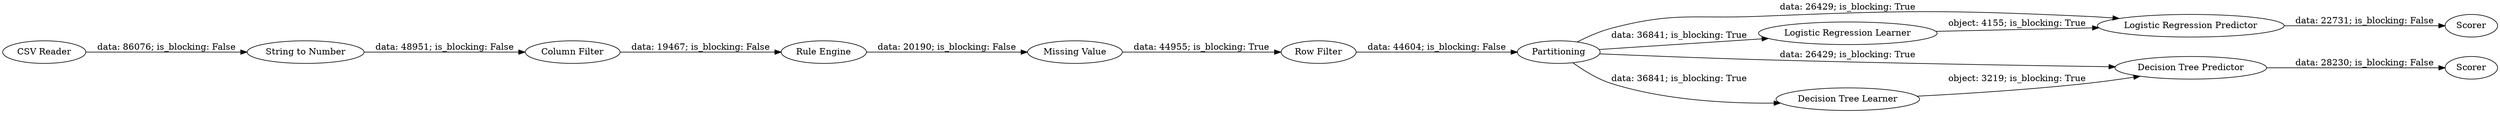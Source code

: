 digraph {
	"-3778752680546341553_4" [label="Rule Engine"]
	"-3778752680546341553_14" [label="Logistic Regression Predictor"]
	"-3778752680546341553_7" [label=Partitioning]
	"-3778752680546341553_8" [label="Decision Tree Learner"]
	"-3778752680546341553_2" [label="String to Number"]
	"-3778752680546341553_16" [label=Scorer]
	"-3778752680546341553_1" [label="CSV Reader"]
	"-3778752680546341553_6" [label="Row Filter"]
	"-3778752680546341553_3" [label="Column Filter"]
	"-3778752680546341553_15" [label="Logistic Regression Learner"]
	"-3778752680546341553_9" [label="Decision Tree Predictor"]
	"-3778752680546341553_10" [label=Scorer]
	"-3778752680546341553_5" [label="Missing Value"]
	"-3778752680546341553_3" -> "-3778752680546341553_4" [label="data: 19467; is_blocking: False"]
	"-3778752680546341553_14" -> "-3778752680546341553_16" [label="data: 22731; is_blocking: False"]
	"-3778752680546341553_4" -> "-3778752680546341553_5" [label="data: 20190; is_blocking: False"]
	"-3778752680546341553_2" -> "-3778752680546341553_3" [label="data: 48951; is_blocking: False"]
	"-3778752680546341553_5" -> "-3778752680546341553_6" [label="data: 44955; is_blocking: True"]
	"-3778752680546341553_7" -> "-3778752680546341553_14" [label="data: 26429; is_blocking: True"]
	"-3778752680546341553_7" -> "-3778752680546341553_9" [label="data: 26429; is_blocking: True"]
	"-3778752680546341553_7" -> "-3778752680546341553_8" [label="data: 36841; is_blocking: True"]
	"-3778752680546341553_8" -> "-3778752680546341553_9" [label="object: 3219; is_blocking: True"]
	"-3778752680546341553_9" -> "-3778752680546341553_10" [label="data: 28230; is_blocking: False"]
	"-3778752680546341553_7" -> "-3778752680546341553_15" [label="data: 36841; is_blocking: True"]
	"-3778752680546341553_15" -> "-3778752680546341553_14" [label="object: 4155; is_blocking: True"]
	"-3778752680546341553_1" -> "-3778752680546341553_2" [label="data: 86076; is_blocking: False"]
	"-3778752680546341553_6" -> "-3778752680546341553_7" [label="data: 44604; is_blocking: False"]
	rankdir=LR
}
